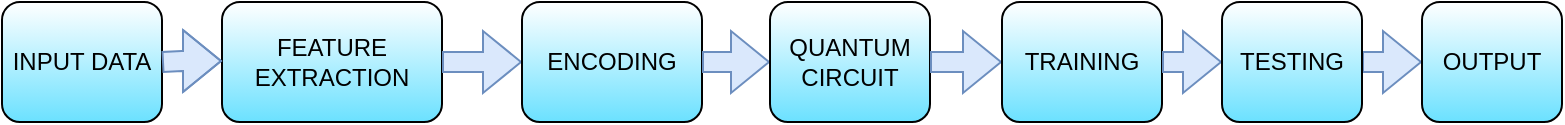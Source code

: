<mxfile version="21.1.8" type="github">
  <diagram id="C5RBs43oDa-KdzZeNtuy" name="Page-1">
    <mxGraphModel dx="1050" dy="619" grid="1" gridSize="10" guides="1" tooltips="1" connect="1" arrows="1" fold="1" page="1" pageScale="1" pageWidth="827" pageHeight="1169" background="#ffffff" math="0" shadow="0">
      <root>
        <mxCell id="WIyWlLk6GJQsqaUBKTNV-0" />
        <mxCell id="WIyWlLk6GJQsqaUBKTNV-1" parent="WIyWlLk6GJQsqaUBKTNV-0" />
        <mxCell id="IMU17E056AVzCEewP_ml-0" value="INPUT DATA" style="rounded=1;whiteSpace=wrap;html=1;gradientColor=#6BE1FF;" vertex="1" parent="WIyWlLk6GJQsqaUBKTNV-1">
          <mxGeometry x="30" y="230" width="80" height="60" as="geometry" />
        </mxCell>
        <mxCell id="IMU17E056AVzCEewP_ml-17" value="FEATURE EXTRACTION" style="rounded=1;whiteSpace=wrap;html=1;gradientColor=#6BE1FF;" vertex="1" parent="WIyWlLk6GJQsqaUBKTNV-1">
          <mxGeometry x="140" y="230" width="110" height="60" as="geometry" />
        </mxCell>
        <mxCell id="IMU17E056AVzCEewP_ml-27" value="" style="shape=flexArrow;endArrow=classic;html=1;rounded=0;exitX=1;exitY=0.5;exitDx=0;exitDy=0;fillColor=#dae8fc;strokeColor=#6c8ebf;" edge="1" parent="WIyWlLk6GJQsqaUBKTNV-1" source="IMU17E056AVzCEewP_ml-26">
          <mxGeometry width="50" height="50" relative="1" as="geometry">
            <mxPoint x="650" y="510" as="sourcePoint" />
            <mxPoint x="740" y="260" as="targetPoint" />
          </mxGeometry>
        </mxCell>
        <mxCell id="IMU17E056AVzCEewP_ml-31" value="" style="shape=flexArrow;endArrow=classic;html=1;rounded=0;fillColor=#dae8fc;strokeColor=#6c8ebf;" edge="1" parent="WIyWlLk6GJQsqaUBKTNV-1">
          <mxGeometry width="50" height="50" relative="1" as="geometry">
            <mxPoint x="110" y="260" as="sourcePoint" />
            <mxPoint x="140" y="259.5" as="targetPoint" />
            <Array as="points">
              <mxPoint x="120" y="259.5" />
            </Array>
          </mxGeometry>
        </mxCell>
        <mxCell id="IMU17E056AVzCEewP_ml-32" value="" style="shape=flexArrow;endArrow=classic;html=1;rounded=0;exitX=1;exitY=0.5;exitDx=0;exitDy=0;fillColor=#dae8fc;strokeColor=#6c8ebf;" edge="1" parent="WIyWlLk6GJQsqaUBKTNV-1" source="IMU17E056AVzCEewP_ml-17" target="IMU17E056AVzCEewP_ml-19">
          <mxGeometry width="50" height="50" relative="1" as="geometry">
            <mxPoint x="290" y="260" as="sourcePoint" />
            <mxPoint x="370" y="260" as="targetPoint" />
          </mxGeometry>
        </mxCell>
        <mxCell id="IMU17E056AVzCEewP_ml-19" value="ENCODING" style="rounded=1;whiteSpace=wrap;html=1;gradientColor=#6BE1FF;" vertex="1" parent="WIyWlLk6GJQsqaUBKTNV-1">
          <mxGeometry x="290" y="230" width="90" height="60" as="geometry" />
        </mxCell>
        <mxCell id="IMU17E056AVzCEewP_ml-33" value="" style="shape=flexArrow;endArrow=classic;html=1;rounded=0;exitX=1;exitY=0.5;exitDx=0;exitDy=0;fillColor=#dae8fc;strokeColor=#6c8ebf;" edge="1" parent="WIyWlLk6GJQsqaUBKTNV-1" source="IMU17E056AVzCEewP_ml-19" target="IMU17E056AVzCEewP_ml-21">
          <mxGeometry width="50" height="50" relative="1" as="geometry">
            <mxPoint x="414" y="260" as="sourcePoint" />
            <mxPoint x="540" y="260" as="targetPoint" />
          </mxGeometry>
        </mxCell>
        <mxCell id="IMU17E056AVzCEewP_ml-21" value="QUANTUM CIRCUIT" style="rounded=1;whiteSpace=wrap;html=1;gradientColor=#6BE1FF;" vertex="1" parent="WIyWlLk6GJQsqaUBKTNV-1">
          <mxGeometry x="414" y="230" width="80" height="60" as="geometry" />
        </mxCell>
        <mxCell id="IMU17E056AVzCEewP_ml-35" value="" style="shape=flexArrow;endArrow=classic;html=1;rounded=0;exitX=1;exitY=0.5;exitDx=0;exitDy=0;" edge="1" parent="WIyWlLk6GJQsqaUBKTNV-1" source="IMU17E056AVzCEewP_ml-26">
          <mxGeometry width="50" height="50" relative="1" as="geometry">
            <mxPoint x="530" y="260" as="sourcePoint" />
            <mxPoint x="680" y="260" as="targetPoint" />
          </mxGeometry>
        </mxCell>
        <mxCell id="IMU17E056AVzCEewP_ml-36" value="" style="shape=flexArrow;endArrow=classic;html=1;rounded=0;exitX=1;exitY=0.5;exitDx=0;exitDy=0;fillColor=#dae8fc;strokeColor=#6c8ebf;" edge="1" parent="WIyWlLk6GJQsqaUBKTNV-1" source="IMU17E056AVzCEewP_ml-21" target="IMU17E056AVzCEewP_ml-23">
          <mxGeometry width="50" height="50" relative="1" as="geometry">
            <mxPoint x="530" y="260" as="sourcePoint" />
            <mxPoint x="710" y="260" as="targetPoint" />
          </mxGeometry>
        </mxCell>
        <mxCell id="IMU17E056AVzCEewP_ml-23" value="TRAINING" style="rounded=1;whiteSpace=wrap;html=1;gradientColor=#6BE1FF;" vertex="1" parent="WIyWlLk6GJQsqaUBKTNV-1">
          <mxGeometry x="530" y="230" width="80" height="60" as="geometry" />
        </mxCell>
        <mxCell id="IMU17E056AVzCEewP_ml-39" value="" style="shape=flexArrow;endArrow=classic;html=1;rounded=0;exitX=1;exitY=0.5;exitDx=0;exitDy=0;fillColor=#dae8fc;strokeColor=#6c8ebf;" edge="1" parent="WIyWlLk6GJQsqaUBKTNV-1" source="IMU17E056AVzCEewP_ml-23" target="IMU17E056AVzCEewP_ml-26">
          <mxGeometry width="50" height="50" relative="1" as="geometry">
            <mxPoint x="610" y="260" as="sourcePoint" />
            <mxPoint x="680" y="260" as="targetPoint" />
          </mxGeometry>
        </mxCell>
        <mxCell id="IMU17E056AVzCEewP_ml-26" value="TESTING" style="rounded=1;whiteSpace=wrap;html=1;gradientColor=#6BE1FF;" vertex="1" parent="WIyWlLk6GJQsqaUBKTNV-1">
          <mxGeometry x="640" y="230" width="70" height="60" as="geometry" />
        </mxCell>
        <mxCell id="IMU17E056AVzCEewP_ml-42" value="" style="shape=flexArrow;endArrow=classic;html=1;rounded=0;exitX=1;exitY=0.5;exitDx=0;exitDy=0;" edge="1" parent="WIyWlLk6GJQsqaUBKTNV-1" source="IMU17E056AVzCEewP_ml-43">
          <mxGeometry width="50" height="50" relative="1" as="geometry">
            <mxPoint x="630" y="260" as="sourcePoint" />
            <mxPoint x="780" y="260" as="targetPoint" />
          </mxGeometry>
        </mxCell>
        <mxCell id="IMU17E056AVzCEewP_ml-43" value="OUTPUT" style="rounded=1;whiteSpace=wrap;html=1;gradientColor=#6BE1FF;" vertex="1" parent="WIyWlLk6GJQsqaUBKTNV-1">
          <mxGeometry x="740" y="230" width="70" height="60" as="geometry" />
        </mxCell>
      </root>
    </mxGraphModel>
  </diagram>
</mxfile>
